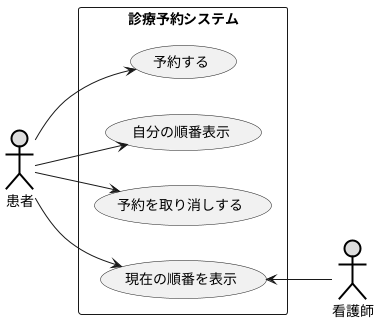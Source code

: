 @startuml ユースケース図
    left to right direction
    actor 患者 as person #DDDDDD;line:black;line.bold;
    actor 看護師 as nurse #DDDDDD;line:black;line.bold;
    rectangle 診療予約システム{
        usecase (予約する) as text1
        usecase (自分の順番表示) as text2
        usecase (予約を取り消しする) as text3
        usecase (現在の順番を表示) as text4
    }
    person -->text1
    person -->text2
    person -->text3
    person -->text4
    text4<-- nurse 
@enduml